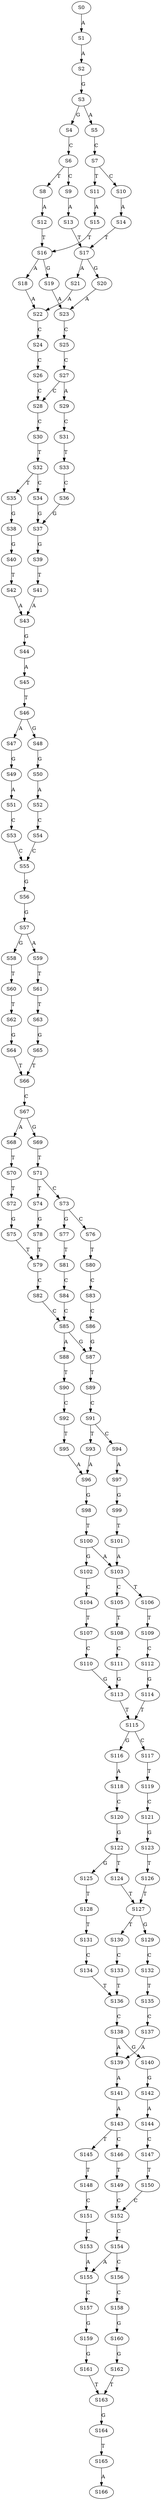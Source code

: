 strict digraph  {
	S0 -> S1 [ label = A ];
	S1 -> S2 [ label = A ];
	S2 -> S3 [ label = G ];
	S3 -> S4 [ label = G ];
	S3 -> S5 [ label = A ];
	S4 -> S6 [ label = C ];
	S5 -> S7 [ label = C ];
	S6 -> S8 [ label = T ];
	S6 -> S9 [ label = C ];
	S7 -> S10 [ label = C ];
	S7 -> S11 [ label = T ];
	S8 -> S12 [ label = A ];
	S9 -> S13 [ label = A ];
	S10 -> S14 [ label = A ];
	S11 -> S15 [ label = A ];
	S12 -> S16 [ label = T ];
	S13 -> S17 [ label = T ];
	S14 -> S17 [ label = T ];
	S15 -> S16 [ label = T ];
	S16 -> S18 [ label = A ];
	S16 -> S19 [ label = G ];
	S17 -> S20 [ label = G ];
	S17 -> S21 [ label = A ];
	S18 -> S22 [ label = A ];
	S19 -> S23 [ label = A ];
	S20 -> S23 [ label = A ];
	S21 -> S22 [ label = A ];
	S22 -> S24 [ label = C ];
	S23 -> S25 [ label = C ];
	S24 -> S26 [ label = C ];
	S25 -> S27 [ label = C ];
	S26 -> S28 [ label = C ];
	S27 -> S28 [ label = C ];
	S27 -> S29 [ label = A ];
	S28 -> S30 [ label = C ];
	S29 -> S31 [ label = C ];
	S30 -> S32 [ label = T ];
	S31 -> S33 [ label = T ];
	S32 -> S34 [ label = C ];
	S32 -> S35 [ label = T ];
	S33 -> S36 [ label = C ];
	S34 -> S37 [ label = G ];
	S35 -> S38 [ label = G ];
	S36 -> S37 [ label = G ];
	S37 -> S39 [ label = G ];
	S38 -> S40 [ label = G ];
	S39 -> S41 [ label = T ];
	S40 -> S42 [ label = T ];
	S41 -> S43 [ label = A ];
	S42 -> S43 [ label = A ];
	S43 -> S44 [ label = G ];
	S44 -> S45 [ label = A ];
	S45 -> S46 [ label = T ];
	S46 -> S47 [ label = A ];
	S46 -> S48 [ label = G ];
	S47 -> S49 [ label = G ];
	S48 -> S50 [ label = G ];
	S49 -> S51 [ label = A ];
	S50 -> S52 [ label = A ];
	S51 -> S53 [ label = C ];
	S52 -> S54 [ label = C ];
	S53 -> S55 [ label = C ];
	S54 -> S55 [ label = C ];
	S55 -> S56 [ label = G ];
	S56 -> S57 [ label = G ];
	S57 -> S58 [ label = G ];
	S57 -> S59 [ label = A ];
	S58 -> S60 [ label = T ];
	S59 -> S61 [ label = T ];
	S60 -> S62 [ label = T ];
	S61 -> S63 [ label = T ];
	S62 -> S64 [ label = G ];
	S63 -> S65 [ label = G ];
	S64 -> S66 [ label = T ];
	S65 -> S66 [ label = T ];
	S66 -> S67 [ label = C ];
	S67 -> S68 [ label = A ];
	S67 -> S69 [ label = G ];
	S68 -> S70 [ label = T ];
	S69 -> S71 [ label = T ];
	S70 -> S72 [ label = T ];
	S71 -> S73 [ label = C ];
	S71 -> S74 [ label = T ];
	S72 -> S75 [ label = G ];
	S73 -> S76 [ label = C ];
	S73 -> S77 [ label = G ];
	S74 -> S78 [ label = G ];
	S75 -> S79 [ label = T ];
	S76 -> S80 [ label = T ];
	S77 -> S81 [ label = T ];
	S78 -> S79 [ label = T ];
	S79 -> S82 [ label = C ];
	S80 -> S83 [ label = C ];
	S81 -> S84 [ label = C ];
	S82 -> S85 [ label = C ];
	S83 -> S86 [ label = C ];
	S84 -> S85 [ label = C ];
	S85 -> S87 [ label = G ];
	S85 -> S88 [ label = A ];
	S86 -> S87 [ label = G ];
	S87 -> S89 [ label = T ];
	S88 -> S90 [ label = T ];
	S89 -> S91 [ label = C ];
	S90 -> S92 [ label = C ];
	S91 -> S93 [ label = T ];
	S91 -> S94 [ label = C ];
	S92 -> S95 [ label = T ];
	S93 -> S96 [ label = A ];
	S94 -> S97 [ label = A ];
	S95 -> S96 [ label = A ];
	S96 -> S98 [ label = G ];
	S97 -> S99 [ label = G ];
	S98 -> S100 [ label = T ];
	S99 -> S101 [ label = T ];
	S100 -> S102 [ label = G ];
	S100 -> S103 [ label = A ];
	S101 -> S103 [ label = A ];
	S102 -> S104 [ label = C ];
	S103 -> S105 [ label = C ];
	S103 -> S106 [ label = T ];
	S104 -> S107 [ label = T ];
	S105 -> S108 [ label = T ];
	S106 -> S109 [ label = T ];
	S107 -> S110 [ label = C ];
	S108 -> S111 [ label = C ];
	S109 -> S112 [ label = C ];
	S110 -> S113 [ label = G ];
	S111 -> S113 [ label = G ];
	S112 -> S114 [ label = G ];
	S113 -> S115 [ label = T ];
	S114 -> S115 [ label = T ];
	S115 -> S116 [ label = G ];
	S115 -> S117 [ label = C ];
	S116 -> S118 [ label = A ];
	S117 -> S119 [ label = T ];
	S118 -> S120 [ label = C ];
	S119 -> S121 [ label = C ];
	S120 -> S122 [ label = G ];
	S121 -> S123 [ label = G ];
	S122 -> S124 [ label = T ];
	S122 -> S125 [ label = G ];
	S123 -> S126 [ label = T ];
	S124 -> S127 [ label = T ];
	S125 -> S128 [ label = T ];
	S126 -> S127 [ label = T ];
	S127 -> S129 [ label = G ];
	S127 -> S130 [ label = T ];
	S128 -> S131 [ label = T ];
	S129 -> S132 [ label = C ];
	S130 -> S133 [ label = C ];
	S131 -> S134 [ label = C ];
	S132 -> S135 [ label = T ];
	S133 -> S136 [ label = T ];
	S134 -> S136 [ label = T ];
	S135 -> S137 [ label = C ];
	S136 -> S138 [ label = C ];
	S137 -> S139 [ label = A ];
	S138 -> S140 [ label = G ];
	S138 -> S139 [ label = A ];
	S139 -> S141 [ label = A ];
	S140 -> S142 [ label = G ];
	S141 -> S143 [ label = A ];
	S142 -> S144 [ label = A ];
	S143 -> S145 [ label = T ];
	S143 -> S146 [ label = C ];
	S144 -> S147 [ label = C ];
	S145 -> S148 [ label = T ];
	S146 -> S149 [ label = T ];
	S147 -> S150 [ label = T ];
	S148 -> S151 [ label = C ];
	S149 -> S152 [ label = C ];
	S150 -> S152 [ label = C ];
	S151 -> S153 [ label = C ];
	S152 -> S154 [ label = C ];
	S153 -> S155 [ label = A ];
	S154 -> S156 [ label = C ];
	S154 -> S155 [ label = A ];
	S155 -> S157 [ label = C ];
	S156 -> S158 [ label = C ];
	S157 -> S159 [ label = G ];
	S158 -> S160 [ label = G ];
	S159 -> S161 [ label = G ];
	S160 -> S162 [ label = G ];
	S161 -> S163 [ label = T ];
	S162 -> S163 [ label = T ];
	S163 -> S164 [ label = G ];
	S164 -> S165 [ label = T ];
	S165 -> S166 [ label = A ];
}
